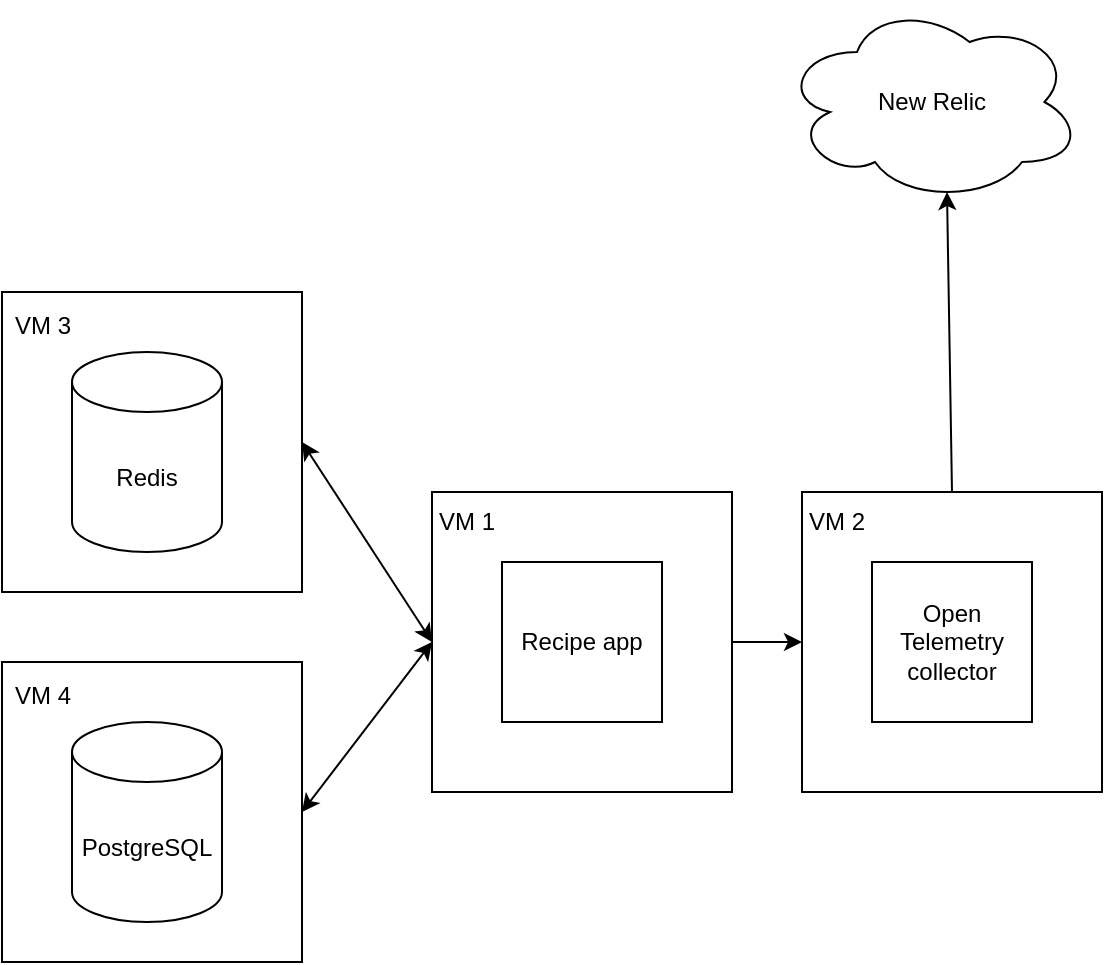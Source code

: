 <mxfile version="22.0.6" type="device">
  <diagram name="Page-1" id="KTYx0XG3yM1Mlc4eM26u">
    <mxGraphModel dx="1434" dy="790" grid="1" gridSize="10" guides="1" tooltips="1" connect="1" arrows="1" fold="1" page="1" pageScale="1" pageWidth="850" pageHeight="1100" math="0" shadow="0">
      <root>
        <mxCell id="0" />
        <mxCell id="1" parent="0" />
        <mxCell id="x85flVgyCYNLQr-hCAp4-1" value="" style="whiteSpace=wrap;html=1;aspect=fixed;fillColor=none;" parent="1" vertex="1">
          <mxGeometry x="365" y="385" width="150" height="150" as="geometry" />
        </mxCell>
        <mxCell id="x85flVgyCYNLQr-hCAp4-2" value="" style="whiteSpace=wrap;html=1;aspect=fixed;fillColor=none;" parent="1" vertex="1">
          <mxGeometry x="550" y="385" width="150" height="150" as="geometry" />
        </mxCell>
        <mxCell id="Qo8h4bkMOnJ6qTUel2H2-5" value="" style="whiteSpace=wrap;html=1;aspect=fixed;fillColor=none;" parent="1" vertex="1">
          <mxGeometry x="150" y="285" width="150" height="150" as="geometry" />
        </mxCell>
        <mxCell id="rSRiCKfrQ2Ajn4tDwNLE-21" value="" style="whiteSpace=wrap;html=1;aspect=fixed;fillColor=none;" parent="1" vertex="1">
          <mxGeometry x="150" y="470" width="150" height="150" as="geometry" />
        </mxCell>
        <mxCell id="rSRiCKfrQ2Ajn4tDwNLE-3" value="Recipe app" style="whiteSpace=wrap;html=1;aspect=fixed;" parent="1" vertex="1">
          <mxGeometry x="400" y="420" width="80" height="80" as="geometry" />
        </mxCell>
        <mxCell id="rSRiCKfrQ2Ajn4tDwNLE-4" value="" style="endArrow=classic;startArrow=classic;html=1;rounded=0;exitX=0;exitY=0.5;exitDx=0;exitDy=0;entryX=1;entryY=0.5;entryDx=0;entryDy=0;" parent="1" source="x85flVgyCYNLQr-hCAp4-1" target="Qo8h4bkMOnJ6qTUel2H2-5" edge="1">
          <mxGeometry width="50" height="50" relative="1" as="geometry">
            <mxPoint x="350" y="450" as="sourcePoint" />
            <mxPoint x="280" y="370" as="targetPoint" />
          </mxGeometry>
        </mxCell>
        <mxCell id="rSRiCKfrQ2Ajn4tDwNLE-8" value="" style="endArrow=classic;startArrow=classic;html=1;rounded=0;exitX=0;exitY=0.5;exitDx=0;exitDy=0;entryX=1;entryY=0.5;entryDx=0;entryDy=0;" parent="1" source="x85flVgyCYNLQr-hCAp4-1" target="rSRiCKfrQ2Ajn4tDwNLE-21" edge="1">
          <mxGeometry width="50" height="50" relative="1" as="geometry">
            <mxPoint x="350" y="480" as="sourcePoint" />
            <mxPoint x="280" y="550" as="targetPoint" />
          </mxGeometry>
        </mxCell>
        <mxCell id="rSRiCKfrQ2Ajn4tDwNLE-10" value="PostgreSQL" style="shape=cylinder3;whiteSpace=wrap;html=1;boundedLbl=1;backgroundOutline=1;size=15;" parent="1" vertex="1">
          <mxGeometry x="185" y="500" width="75" height="100" as="geometry" />
        </mxCell>
        <mxCell id="rSRiCKfrQ2Ajn4tDwNLE-14" value="Open Telemetry collector" style="whiteSpace=wrap;html=1;aspect=fixed;" parent="1" vertex="1">
          <mxGeometry x="585" y="420" width="80" height="80" as="geometry" />
        </mxCell>
        <mxCell id="rSRiCKfrQ2Ajn4tDwNLE-15" value="" style="endArrow=classic;html=1;rounded=0;exitX=1;exitY=0.5;exitDx=0;exitDy=0;" parent="1" source="x85flVgyCYNLQr-hCAp4-1" edge="1">
          <mxGeometry width="50" height="50" relative="1" as="geometry">
            <mxPoint x="520" y="460" as="sourcePoint" />
            <mxPoint x="550" y="460" as="targetPoint" />
          </mxGeometry>
        </mxCell>
        <mxCell id="rSRiCKfrQ2Ajn4tDwNLE-16" value="New Relic" style="ellipse;shape=cloud;whiteSpace=wrap;html=1;" parent="1" vertex="1">
          <mxGeometry x="540" y="140" width="150" height="100" as="geometry" />
        </mxCell>
        <mxCell id="rSRiCKfrQ2Ajn4tDwNLE-17" value="" style="endArrow=classic;html=1;rounded=0;exitX=0.5;exitY=0;exitDx=0;exitDy=0;entryX=0.55;entryY=0.95;entryDx=0;entryDy=0;entryPerimeter=0;" parent="1" source="x85flVgyCYNLQr-hCAp4-2" target="rSRiCKfrQ2Ajn4tDwNLE-16" edge="1">
          <mxGeometry width="50" height="50" relative="1" as="geometry">
            <mxPoint x="640" y="350" as="sourcePoint" />
            <mxPoint x="625" y="290" as="targetPoint" />
          </mxGeometry>
        </mxCell>
        <mxCell id="rSRiCKfrQ2Ajn4tDwNLE-20" value="VM 1" style="text;html=1;strokeColor=none;fillColor=none;align=center;verticalAlign=middle;whiteSpace=wrap;rounded=0;" parent="1" vertex="1">
          <mxGeometry x="365" y="385" width="35" height="30" as="geometry" />
        </mxCell>
        <mxCell id="2h9bIhXp_FEdk_xCHPPt-1" value="VM 4" style="text;html=1;strokeColor=none;fillColor=none;align=center;verticalAlign=middle;whiteSpace=wrap;rounded=0;" parent="1" vertex="1">
          <mxGeometry x="153" y="472" width="35" height="30" as="geometry" />
        </mxCell>
        <mxCell id="Qo8h4bkMOnJ6qTUel2H2-6" value="Redis" style="shape=cylinder3;whiteSpace=wrap;html=1;boundedLbl=1;backgroundOutline=1;size=15;" parent="1" vertex="1">
          <mxGeometry x="185" y="315" width="75" height="100" as="geometry" />
        </mxCell>
        <mxCell id="Qo8h4bkMOnJ6qTUel2H2-7" value="VM 3" style="text;html=1;strokeColor=none;fillColor=none;align=center;verticalAlign=middle;whiteSpace=wrap;rounded=0;" parent="1" vertex="1">
          <mxGeometry x="153" y="287" width="35" height="30" as="geometry" />
        </mxCell>
        <mxCell id="x85flVgyCYNLQr-hCAp4-7" value="VM 2" style="text;html=1;strokeColor=none;fillColor=none;align=center;verticalAlign=middle;whiteSpace=wrap;rounded=0;" parent="1" vertex="1">
          <mxGeometry x="550" y="385" width="35" height="30" as="geometry" />
        </mxCell>
      </root>
    </mxGraphModel>
  </diagram>
</mxfile>
